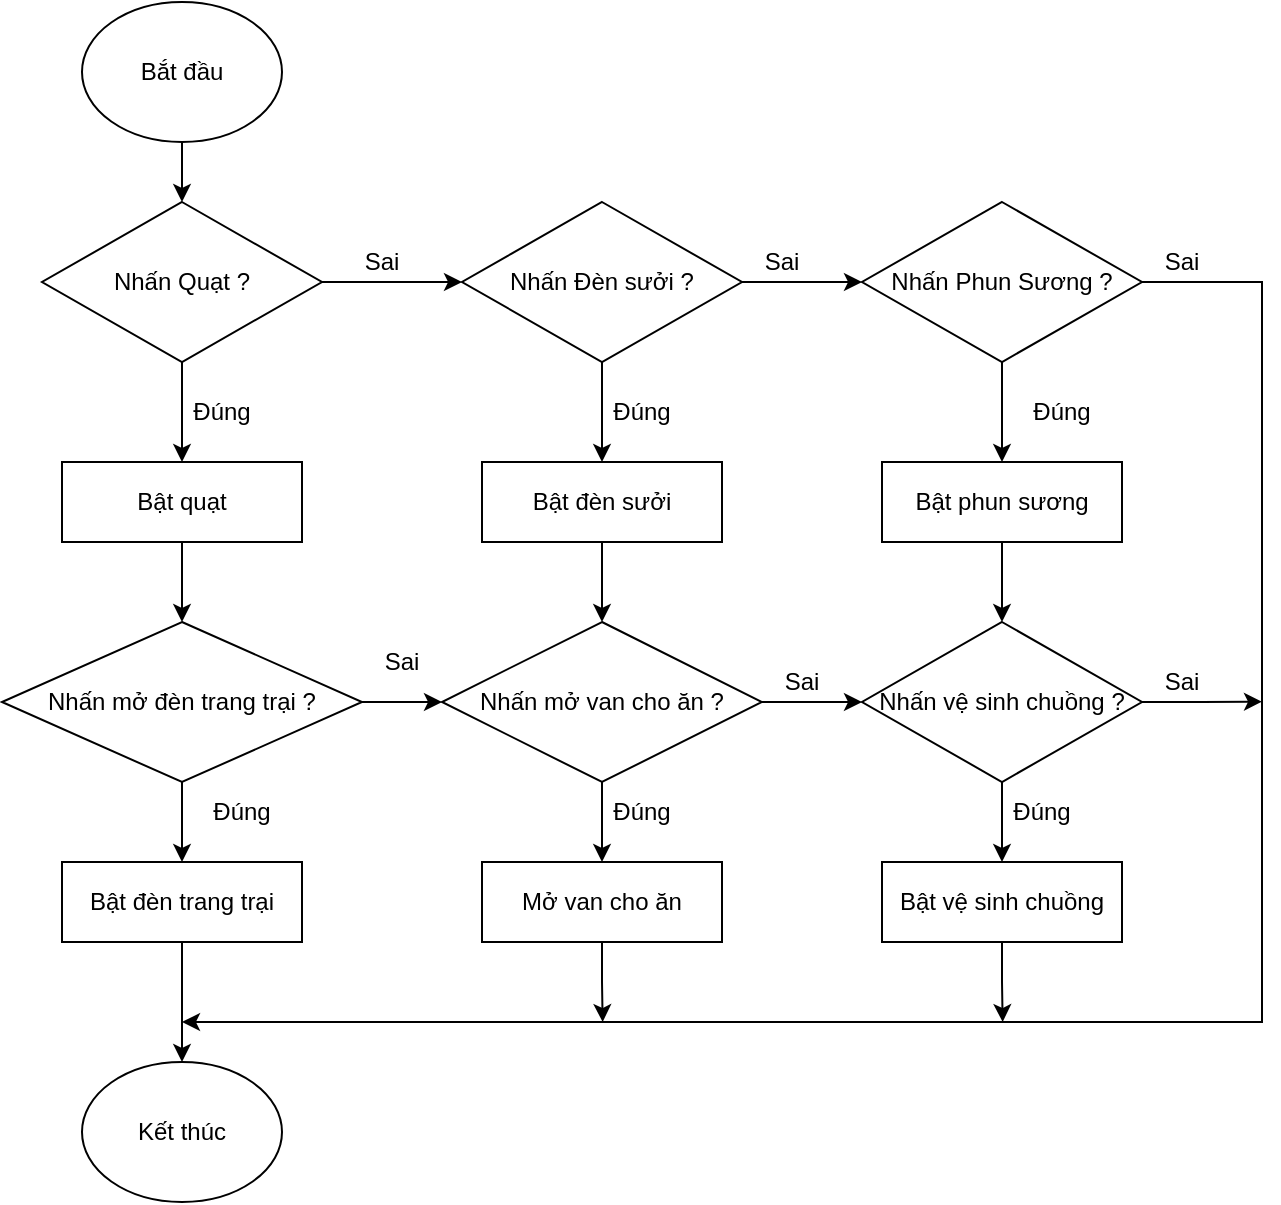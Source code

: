 <mxfile version="24.5.4" type="github">
  <diagram id="C5RBs43oDa-KdzZeNtuy" name="Page-1">
    <mxGraphModel dx="880" dy="468" grid="1" gridSize="10" guides="1" tooltips="1" connect="1" arrows="1" fold="1" page="1" pageScale="1" pageWidth="827" pageHeight="1169" math="0" shadow="0">
      <root>
        <mxCell id="WIyWlLk6GJQsqaUBKTNV-0" />
        <mxCell id="WIyWlLk6GJQsqaUBKTNV-1" parent="WIyWlLk6GJQsqaUBKTNV-0" />
        <mxCell id="SClHrWBv_q_nf-gA-Tjb-1" value="Bắt đầu" style="ellipse;whiteSpace=wrap;html=1;" vertex="1" parent="WIyWlLk6GJQsqaUBKTNV-1">
          <mxGeometry x="160" y="290" width="100" height="70" as="geometry" />
        </mxCell>
        <mxCell id="SClHrWBv_q_nf-gA-Tjb-2" value="" style="edgeStyle=orthogonalEdgeStyle;rounded=0;orthogonalLoop=1;jettySize=auto;html=1;" edge="1" parent="WIyWlLk6GJQsqaUBKTNV-1" source="SClHrWBv_q_nf-gA-Tjb-3" target="SClHrWBv_q_nf-gA-Tjb-15">
          <mxGeometry relative="1" as="geometry" />
        </mxCell>
        <mxCell id="SClHrWBv_q_nf-gA-Tjb-3" value="Nhấn Quạt ?" style="rhombus;whiteSpace=wrap;html=1;" vertex="1" parent="WIyWlLk6GJQsqaUBKTNV-1">
          <mxGeometry x="140" y="390" width="140" height="80" as="geometry" />
        </mxCell>
        <mxCell id="SClHrWBv_q_nf-gA-Tjb-4" value="" style="endArrow=classic;html=1;rounded=0;exitX=0.5;exitY=1;exitDx=0;exitDy=0;entryX=0.5;entryY=0;entryDx=0;entryDy=0;" edge="1" parent="WIyWlLk6GJQsqaUBKTNV-1" source="SClHrWBv_q_nf-gA-Tjb-3" target="SClHrWBv_q_nf-gA-Tjb-7">
          <mxGeometry width="50" height="50" relative="1" as="geometry">
            <mxPoint x="350" y="690" as="sourcePoint" />
            <mxPoint x="220" y="520" as="targetPoint" />
          </mxGeometry>
        </mxCell>
        <mxCell id="SClHrWBv_q_nf-gA-Tjb-5" value="Đúng" style="text;html=1;align=center;verticalAlign=middle;whiteSpace=wrap;rounded=0;" vertex="1" parent="WIyWlLk6GJQsqaUBKTNV-1">
          <mxGeometry x="200" y="480" width="60" height="30" as="geometry" />
        </mxCell>
        <mxCell id="SClHrWBv_q_nf-gA-Tjb-6" value="Sai" style="text;html=1;align=center;verticalAlign=middle;whiteSpace=wrap;rounded=0;" vertex="1" parent="WIyWlLk6GJQsqaUBKTNV-1">
          <mxGeometry x="280" y="405" width="60" height="30" as="geometry" />
        </mxCell>
        <mxCell id="SClHrWBv_q_nf-gA-Tjb-29" value="" style="edgeStyle=orthogonalEdgeStyle;rounded=0;orthogonalLoop=1;jettySize=auto;html=1;" edge="1" parent="WIyWlLk6GJQsqaUBKTNV-1" source="SClHrWBv_q_nf-gA-Tjb-7" target="SClHrWBv_q_nf-gA-Tjb-26">
          <mxGeometry relative="1" as="geometry" />
        </mxCell>
        <mxCell id="SClHrWBv_q_nf-gA-Tjb-7" value="Bật quạt" style="rounded=0;whiteSpace=wrap;html=1;" vertex="1" parent="WIyWlLk6GJQsqaUBKTNV-1">
          <mxGeometry x="150" y="520" width="120" height="40" as="geometry" />
        </mxCell>
        <mxCell id="SClHrWBv_q_nf-gA-Tjb-8" style="edgeStyle=orthogonalEdgeStyle;rounded=0;orthogonalLoop=1;jettySize=auto;html=1;" edge="1" parent="WIyWlLk6GJQsqaUBKTNV-1" source="SClHrWBv_q_nf-gA-Tjb-9">
          <mxGeometry relative="1" as="geometry">
            <mxPoint x="420" y="600" as="targetPoint" />
          </mxGeometry>
        </mxCell>
        <mxCell id="SClHrWBv_q_nf-gA-Tjb-9" value="Bật đèn sưởi" style="rounded=0;whiteSpace=wrap;html=1;" vertex="1" parent="WIyWlLk6GJQsqaUBKTNV-1">
          <mxGeometry x="360" y="520" width="120" height="40" as="geometry" />
        </mxCell>
        <mxCell id="SClHrWBv_q_nf-gA-Tjb-11" value="Kết thúc" style="ellipse;whiteSpace=wrap;html=1;" vertex="1" parent="WIyWlLk6GJQsqaUBKTNV-1">
          <mxGeometry x="160" y="820" width="100" height="70" as="geometry" />
        </mxCell>
        <mxCell id="SClHrWBv_q_nf-gA-Tjb-13" value="" style="edgeStyle=orthogonalEdgeStyle;rounded=0;orthogonalLoop=1;jettySize=auto;html=1;" edge="1" parent="WIyWlLk6GJQsqaUBKTNV-1" source="SClHrWBv_q_nf-gA-Tjb-15">
          <mxGeometry relative="1" as="geometry">
            <mxPoint x="550" y="430" as="targetPoint" />
          </mxGeometry>
        </mxCell>
        <mxCell id="SClHrWBv_q_nf-gA-Tjb-14" value="" style="edgeStyle=orthogonalEdgeStyle;rounded=0;orthogonalLoop=1;jettySize=auto;html=1;" edge="1" parent="WIyWlLk6GJQsqaUBKTNV-1" source="SClHrWBv_q_nf-gA-Tjb-15" target="SClHrWBv_q_nf-gA-Tjb-9">
          <mxGeometry relative="1" as="geometry" />
        </mxCell>
        <mxCell id="SClHrWBv_q_nf-gA-Tjb-15" value="Nhấn Đèn sưởi ?" style="rhombus;whiteSpace=wrap;html=1;" vertex="1" parent="WIyWlLk6GJQsqaUBKTNV-1">
          <mxGeometry x="350" y="390" width="140" height="80" as="geometry" />
        </mxCell>
        <mxCell id="SClHrWBv_q_nf-gA-Tjb-16" value="Sai" style="text;html=1;align=center;verticalAlign=middle;whiteSpace=wrap;rounded=0;" vertex="1" parent="WIyWlLk6GJQsqaUBKTNV-1">
          <mxGeometry x="480" y="400" width="60" height="40" as="geometry" />
        </mxCell>
        <mxCell id="SClHrWBv_q_nf-gA-Tjb-19" value="Đúng" style="text;html=1;align=center;verticalAlign=middle;whiteSpace=wrap;rounded=0;" vertex="1" parent="WIyWlLk6GJQsqaUBKTNV-1">
          <mxGeometry x="410" y="480" width="60" height="30" as="geometry" />
        </mxCell>
        <mxCell id="SClHrWBv_q_nf-gA-Tjb-21" value="" style="endArrow=classic;html=1;rounded=0;exitX=0.5;exitY=1;exitDx=0;exitDy=0;entryX=0.5;entryY=0;entryDx=0;entryDy=0;" edge="1" parent="WIyWlLk6GJQsqaUBKTNV-1" source="SClHrWBv_q_nf-gA-Tjb-1" target="SClHrWBv_q_nf-gA-Tjb-3">
          <mxGeometry width="50" height="50" relative="1" as="geometry">
            <mxPoint x="220" y="360" as="sourcePoint" />
            <mxPoint x="260" y="420" as="targetPoint" />
          </mxGeometry>
        </mxCell>
        <mxCell id="SClHrWBv_q_nf-gA-Tjb-25" value="" style="edgeStyle=orthogonalEdgeStyle;rounded=0;orthogonalLoop=1;jettySize=auto;html=1;" edge="1" parent="WIyWlLk6GJQsqaUBKTNV-1" source="SClHrWBv_q_nf-gA-Tjb-23" target="SClHrWBv_q_nf-gA-Tjb-24">
          <mxGeometry relative="1" as="geometry" />
        </mxCell>
        <mxCell id="SClHrWBv_q_nf-gA-Tjb-44" style="edgeStyle=orthogonalEdgeStyle;rounded=0;orthogonalLoop=1;jettySize=auto;html=1;exitX=1;exitY=0.5;exitDx=0;exitDy=0;" edge="1" parent="WIyWlLk6GJQsqaUBKTNV-1" source="SClHrWBv_q_nf-gA-Tjb-23">
          <mxGeometry relative="1" as="geometry">
            <mxPoint x="210" y="800" as="targetPoint" />
            <Array as="points">
              <mxPoint x="750" y="430" />
              <mxPoint x="750" y="800" />
            </Array>
          </mxGeometry>
        </mxCell>
        <mxCell id="SClHrWBv_q_nf-gA-Tjb-23" value="Nhấn Phun Sương ?" style="rhombus;whiteSpace=wrap;html=1;" vertex="1" parent="WIyWlLk6GJQsqaUBKTNV-1">
          <mxGeometry x="550" y="390" width="140" height="80" as="geometry" />
        </mxCell>
        <mxCell id="SClHrWBv_q_nf-gA-Tjb-30" value="" style="edgeStyle=orthogonalEdgeStyle;rounded=0;orthogonalLoop=1;jettySize=auto;html=1;" edge="1" parent="WIyWlLk6GJQsqaUBKTNV-1" source="SClHrWBv_q_nf-gA-Tjb-24" target="SClHrWBv_q_nf-gA-Tjb-28">
          <mxGeometry relative="1" as="geometry" />
        </mxCell>
        <mxCell id="SClHrWBv_q_nf-gA-Tjb-24" value="Bật phun sương" style="rounded=0;whiteSpace=wrap;html=1;" vertex="1" parent="WIyWlLk6GJQsqaUBKTNV-1">
          <mxGeometry x="560" y="520" width="120" height="40" as="geometry" />
        </mxCell>
        <mxCell id="SClHrWBv_q_nf-gA-Tjb-31" value="" style="edgeStyle=orthogonalEdgeStyle;rounded=0;orthogonalLoop=1;jettySize=auto;html=1;" edge="1" parent="WIyWlLk6GJQsqaUBKTNV-1" source="SClHrWBv_q_nf-gA-Tjb-26" target="SClHrWBv_q_nf-gA-Tjb-27">
          <mxGeometry relative="1" as="geometry" />
        </mxCell>
        <mxCell id="SClHrWBv_q_nf-gA-Tjb-37" value="" style="edgeStyle=orthogonalEdgeStyle;rounded=0;orthogonalLoop=1;jettySize=auto;html=1;" edge="1" parent="WIyWlLk6GJQsqaUBKTNV-1" source="SClHrWBv_q_nf-gA-Tjb-26" target="SClHrWBv_q_nf-gA-Tjb-33">
          <mxGeometry relative="1" as="geometry" />
        </mxCell>
        <mxCell id="SClHrWBv_q_nf-gA-Tjb-26" value="Nhấn mở đèn trang trại ?" style="rhombus;whiteSpace=wrap;html=1;" vertex="1" parent="WIyWlLk6GJQsqaUBKTNV-1">
          <mxGeometry x="120" y="600" width="180" height="80" as="geometry" />
        </mxCell>
        <mxCell id="SClHrWBv_q_nf-gA-Tjb-32" value="" style="edgeStyle=orthogonalEdgeStyle;rounded=0;orthogonalLoop=1;jettySize=auto;html=1;" edge="1" parent="WIyWlLk6GJQsqaUBKTNV-1" source="SClHrWBv_q_nf-gA-Tjb-27" target="SClHrWBv_q_nf-gA-Tjb-28">
          <mxGeometry relative="1" as="geometry" />
        </mxCell>
        <mxCell id="SClHrWBv_q_nf-gA-Tjb-38" value="" style="edgeStyle=orthogonalEdgeStyle;rounded=0;orthogonalLoop=1;jettySize=auto;html=1;" edge="1" parent="WIyWlLk6GJQsqaUBKTNV-1" source="SClHrWBv_q_nf-gA-Tjb-27" target="SClHrWBv_q_nf-gA-Tjb-34">
          <mxGeometry relative="1" as="geometry" />
        </mxCell>
        <mxCell id="SClHrWBv_q_nf-gA-Tjb-27" value="Nhấn mở van cho ăn ?" style="rhombus;whiteSpace=wrap;html=1;" vertex="1" parent="WIyWlLk6GJQsqaUBKTNV-1">
          <mxGeometry x="340" y="600" width="160" height="80" as="geometry" />
        </mxCell>
        <mxCell id="SClHrWBv_q_nf-gA-Tjb-39" value="" style="edgeStyle=orthogonalEdgeStyle;rounded=0;orthogonalLoop=1;jettySize=auto;html=1;" edge="1" parent="WIyWlLk6GJQsqaUBKTNV-1" source="SClHrWBv_q_nf-gA-Tjb-28" target="SClHrWBv_q_nf-gA-Tjb-35">
          <mxGeometry relative="1" as="geometry" />
        </mxCell>
        <mxCell id="SClHrWBv_q_nf-gA-Tjb-45" style="edgeStyle=orthogonalEdgeStyle;rounded=0;orthogonalLoop=1;jettySize=auto;html=1;exitX=1;exitY=0.5;exitDx=0;exitDy=0;" edge="1" parent="WIyWlLk6GJQsqaUBKTNV-1" source="SClHrWBv_q_nf-gA-Tjb-28">
          <mxGeometry relative="1" as="geometry">
            <mxPoint x="750" y="639.857" as="targetPoint" />
          </mxGeometry>
        </mxCell>
        <mxCell id="SClHrWBv_q_nf-gA-Tjb-28" value="Nhấn vệ sinh chuồng ?" style="rhombus;whiteSpace=wrap;html=1;" vertex="1" parent="WIyWlLk6GJQsqaUBKTNV-1">
          <mxGeometry x="550" y="600" width="140" height="80" as="geometry" />
        </mxCell>
        <mxCell id="SClHrWBv_q_nf-gA-Tjb-46" value="" style="edgeStyle=orthogonalEdgeStyle;rounded=0;orthogonalLoop=1;jettySize=auto;html=1;" edge="1" parent="WIyWlLk6GJQsqaUBKTNV-1" source="SClHrWBv_q_nf-gA-Tjb-33" target="SClHrWBv_q_nf-gA-Tjb-11">
          <mxGeometry relative="1" as="geometry" />
        </mxCell>
        <mxCell id="SClHrWBv_q_nf-gA-Tjb-33" value="Bật đèn trang trại" style="rounded=0;whiteSpace=wrap;html=1;" vertex="1" parent="WIyWlLk6GJQsqaUBKTNV-1">
          <mxGeometry x="150" y="720" width="120" height="40" as="geometry" />
        </mxCell>
        <mxCell id="SClHrWBv_q_nf-gA-Tjb-51" style="edgeStyle=orthogonalEdgeStyle;rounded=0;orthogonalLoop=1;jettySize=auto;html=1;exitX=0.5;exitY=1;exitDx=0;exitDy=0;" edge="1" parent="WIyWlLk6GJQsqaUBKTNV-1" source="SClHrWBv_q_nf-gA-Tjb-34">
          <mxGeometry relative="1" as="geometry">
            <mxPoint x="420.333" y="800" as="targetPoint" />
          </mxGeometry>
        </mxCell>
        <mxCell id="SClHrWBv_q_nf-gA-Tjb-34" value="Mở van cho ăn" style="rounded=0;whiteSpace=wrap;html=1;" vertex="1" parent="WIyWlLk6GJQsqaUBKTNV-1">
          <mxGeometry x="360" y="720" width="120" height="40" as="geometry" />
        </mxCell>
        <mxCell id="SClHrWBv_q_nf-gA-Tjb-52" style="edgeStyle=orthogonalEdgeStyle;rounded=0;orthogonalLoop=1;jettySize=auto;html=1;exitX=0.5;exitY=1;exitDx=0;exitDy=0;" edge="1" parent="WIyWlLk6GJQsqaUBKTNV-1" source="SClHrWBv_q_nf-gA-Tjb-35">
          <mxGeometry relative="1" as="geometry">
            <mxPoint x="620.333" y="800" as="targetPoint" />
          </mxGeometry>
        </mxCell>
        <mxCell id="SClHrWBv_q_nf-gA-Tjb-35" value="Bật vệ sinh chuồng" style="rounded=0;whiteSpace=wrap;html=1;" vertex="1" parent="WIyWlLk6GJQsqaUBKTNV-1">
          <mxGeometry x="560" y="720" width="120" height="40" as="geometry" />
        </mxCell>
        <mxCell id="SClHrWBv_q_nf-gA-Tjb-36" value="Đúng" style="text;html=1;align=center;verticalAlign=middle;whiteSpace=wrap;rounded=0;" vertex="1" parent="WIyWlLk6GJQsqaUBKTNV-1">
          <mxGeometry x="620" y="480" width="60" height="30" as="geometry" />
        </mxCell>
        <mxCell id="SClHrWBv_q_nf-gA-Tjb-40" value="Đúng" style="text;html=1;align=center;verticalAlign=middle;whiteSpace=wrap;rounded=0;" vertex="1" parent="WIyWlLk6GJQsqaUBKTNV-1">
          <mxGeometry x="210" y="680" width="60" height="30" as="geometry" />
        </mxCell>
        <mxCell id="SClHrWBv_q_nf-gA-Tjb-41" value="Đúng" style="text;html=1;align=center;verticalAlign=middle;whiteSpace=wrap;rounded=0;" vertex="1" parent="WIyWlLk6GJQsqaUBKTNV-1">
          <mxGeometry x="410" y="680" width="60" height="30" as="geometry" />
        </mxCell>
        <mxCell id="SClHrWBv_q_nf-gA-Tjb-42" value="Đúng" style="text;html=1;align=center;verticalAlign=middle;whiteSpace=wrap;rounded=0;" vertex="1" parent="WIyWlLk6GJQsqaUBKTNV-1">
          <mxGeometry x="610" y="680" width="60" height="30" as="geometry" />
        </mxCell>
        <mxCell id="SClHrWBv_q_nf-gA-Tjb-47" value="Sai" style="text;html=1;align=center;verticalAlign=middle;whiteSpace=wrap;rounded=0;" vertex="1" parent="WIyWlLk6GJQsqaUBKTNV-1">
          <mxGeometry x="680" y="400" width="60" height="40" as="geometry" />
        </mxCell>
        <mxCell id="SClHrWBv_q_nf-gA-Tjb-48" value="Sai" style="text;html=1;align=center;verticalAlign=middle;whiteSpace=wrap;rounded=0;" vertex="1" parent="WIyWlLk6GJQsqaUBKTNV-1">
          <mxGeometry x="290" y="600" width="60" height="40" as="geometry" />
        </mxCell>
        <mxCell id="SClHrWBv_q_nf-gA-Tjb-49" value="Sai" style="text;html=1;align=center;verticalAlign=middle;whiteSpace=wrap;rounded=0;" vertex="1" parent="WIyWlLk6GJQsqaUBKTNV-1">
          <mxGeometry x="490" y="610" width="60" height="40" as="geometry" />
        </mxCell>
        <mxCell id="SClHrWBv_q_nf-gA-Tjb-50" value="Sai" style="text;html=1;align=center;verticalAlign=middle;whiteSpace=wrap;rounded=0;" vertex="1" parent="WIyWlLk6GJQsqaUBKTNV-1">
          <mxGeometry x="680" y="610" width="60" height="40" as="geometry" />
        </mxCell>
      </root>
    </mxGraphModel>
  </diagram>
</mxfile>
